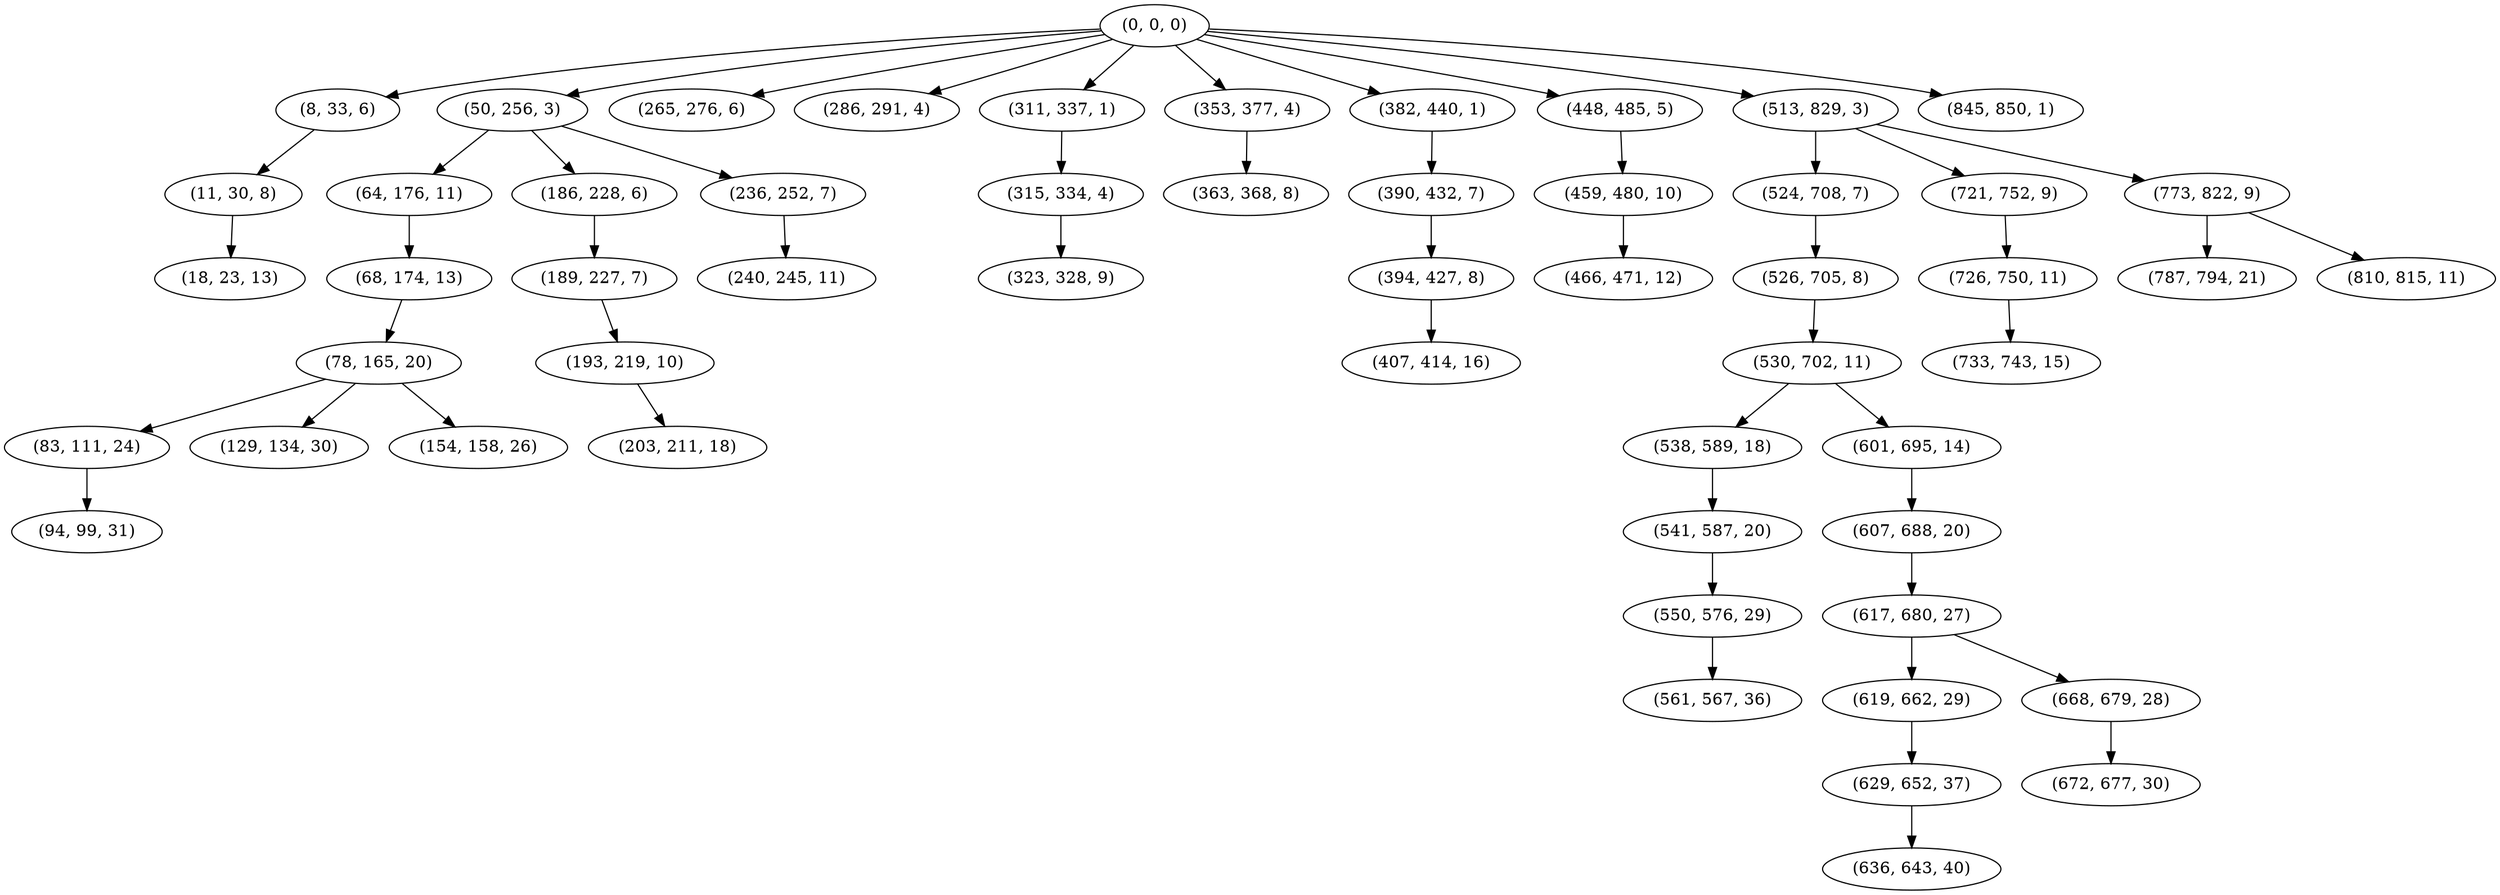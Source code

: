 digraph tree {
    "(0, 0, 0)";
    "(8, 33, 6)";
    "(11, 30, 8)";
    "(18, 23, 13)";
    "(50, 256, 3)";
    "(64, 176, 11)";
    "(68, 174, 13)";
    "(78, 165, 20)";
    "(83, 111, 24)";
    "(94, 99, 31)";
    "(129, 134, 30)";
    "(154, 158, 26)";
    "(186, 228, 6)";
    "(189, 227, 7)";
    "(193, 219, 10)";
    "(203, 211, 18)";
    "(236, 252, 7)";
    "(240, 245, 11)";
    "(265, 276, 6)";
    "(286, 291, 4)";
    "(311, 337, 1)";
    "(315, 334, 4)";
    "(323, 328, 9)";
    "(353, 377, 4)";
    "(363, 368, 8)";
    "(382, 440, 1)";
    "(390, 432, 7)";
    "(394, 427, 8)";
    "(407, 414, 16)";
    "(448, 485, 5)";
    "(459, 480, 10)";
    "(466, 471, 12)";
    "(513, 829, 3)";
    "(524, 708, 7)";
    "(526, 705, 8)";
    "(530, 702, 11)";
    "(538, 589, 18)";
    "(541, 587, 20)";
    "(550, 576, 29)";
    "(561, 567, 36)";
    "(601, 695, 14)";
    "(607, 688, 20)";
    "(617, 680, 27)";
    "(619, 662, 29)";
    "(629, 652, 37)";
    "(636, 643, 40)";
    "(668, 679, 28)";
    "(672, 677, 30)";
    "(721, 752, 9)";
    "(726, 750, 11)";
    "(733, 743, 15)";
    "(773, 822, 9)";
    "(787, 794, 21)";
    "(810, 815, 11)";
    "(845, 850, 1)";
    "(0, 0, 0)" -> "(8, 33, 6)";
    "(0, 0, 0)" -> "(50, 256, 3)";
    "(0, 0, 0)" -> "(265, 276, 6)";
    "(0, 0, 0)" -> "(286, 291, 4)";
    "(0, 0, 0)" -> "(311, 337, 1)";
    "(0, 0, 0)" -> "(353, 377, 4)";
    "(0, 0, 0)" -> "(382, 440, 1)";
    "(0, 0, 0)" -> "(448, 485, 5)";
    "(0, 0, 0)" -> "(513, 829, 3)";
    "(0, 0, 0)" -> "(845, 850, 1)";
    "(8, 33, 6)" -> "(11, 30, 8)";
    "(11, 30, 8)" -> "(18, 23, 13)";
    "(50, 256, 3)" -> "(64, 176, 11)";
    "(50, 256, 3)" -> "(186, 228, 6)";
    "(50, 256, 3)" -> "(236, 252, 7)";
    "(64, 176, 11)" -> "(68, 174, 13)";
    "(68, 174, 13)" -> "(78, 165, 20)";
    "(78, 165, 20)" -> "(83, 111, 24)";
    "(78, 165, 20)" -> "(129, 134, 30)";
    "(78, 165, 20)" -> "(154, 158, 26)";
    "(83, 111, 24)" -> "(94, 99, 31)";
    "(186, 228, 6)" -> "(189, 227, 7)";
    "(189, 227, 7)" -> "(193, 219, 10)";
    "(193, 219, 10)" -> "(203, 211, 18)";
    "(236, 252, 7)" -> "(240, 245, 11)";
    "(311, 337, 1)" -> "(315, 334, 4)";
    "(315, 334, 4)" -> "(323, 328, 9)";
    "(353, 377, 4)" -> "(363, 368, 8)";
    "(382, 440, 1)" -> "(390, 432, 7)";
    "(390, 432, 7)" -> "(394, 427, 8)";
    "(394, 427, 8)" -> "(407, 414, 16)";
    "(448, 485, 5)" -> "(459, 480, 10)";
    "(459, 480, 10)" -> "(466, 471, 12)";
    "(513, 829, 3)" -> "(524, 708, 7)";
    "(513, 829, 3)" -> "(721, 752, 9)";
    "(513, 829, 3)" -> "(773, 822, 9)";
    "(524, 708, 7)" -> "(526, 705, 8)";
    "(526, 705, 8)" -> "(530, 702, 11)";
    "(530, 702, 11)" -> "(538, 589, 18)";
    "(530, 702, 11)" -> "(601, 695, 14)";
    "(538, 589, 18)" -> "(541, 587, 20)";
    "(541, 587, 20)" -> "(550, 576, 29)";
    "(550, 576, 29)" -> "(561, 567, 36)";
    "(601, 695, 14)" -> "(607, 688, 20)";
    "(607, 688, 20)" -> "(617, 680, 27)";
    "(617, 680, 27)" -> "(619, 662, 29)";
    "(617, 680, 27)" -> "(668, 679, 28)";
    "(619, 662, 29)" -> "(629, 652, 37)";
    "(629, 652, 37)" -> "(636, 643, 40)";
    "(668, 679, 28)" -> "(672, 677, 30)";
    "(721, 752, 9)" -> "(726, 750, 11)";
    "(726, 750, 11)" -> "(733, 743, 15)";
    "(773, 822, 9)" -> "(787, 794, 21)";
    "(773, 822, 9)" -> "(810, 815, 11)";
}

